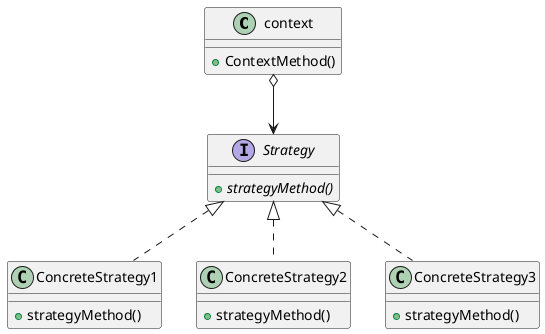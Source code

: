 @startuml
class context {
  +ContextMethod()
}
interface Strategy {
  +{abstract} strategyMethod()
}
class ConcreteStrategy1 implements Strategy{
  +strategyMethod()
}
class ConcreteStrategy2 implements Strategy{
  +strategyMethod()
}
class ConcreteStrategy3 implements Strategy{
  +strategyMethod()
}


context o--> Strategy
@enduml